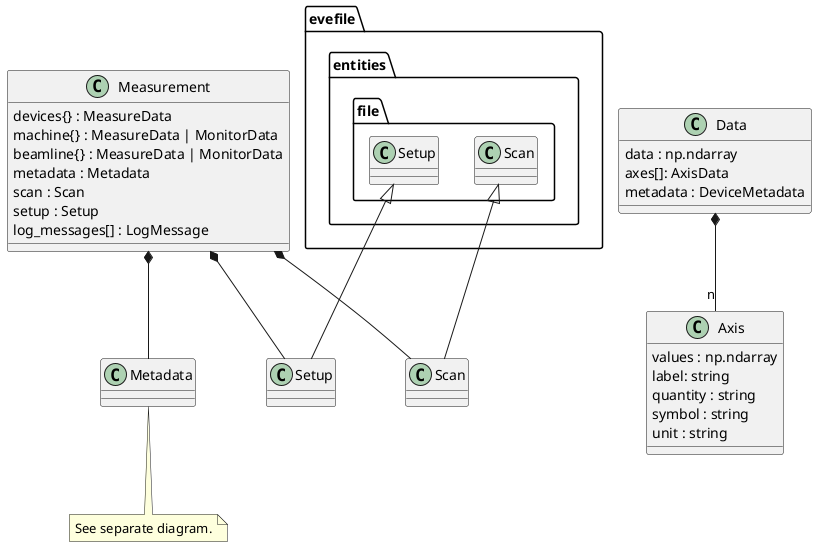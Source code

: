 @startuml
'https://plantuml.com/class-diagram

class Measurement {
    devices{} : MeasureData
    machine{} : MeasureData | MonitorData
    beamline{} : MeasureData | MonitorData
    metadata : Metadata
    scan : Scan
    setup : Setup
    log_messages[] : LogMessage
}

Measurement *-- Metadata
Measurement *-- Scan
Measurement *-- Setup

class Metadata {
}

note bottom of Metadata
    See separate diagram.
endnote


class evefile.entities.file.Scan {
}

class evefile.entities.file.Setup {
}

class Scan extends evefile.entities.file.Scan

class Setup extends evefile.entities.file.Setup

class Data {
    data : np.ndarray
    axes[]: AxisData
    metadata : DeviceMetadata
}

class Axis {
    values : np.ndarray
    label: string
    quantity : string
    symbol : string
    unit : string
}

Data *--"n" Axis

@enduml